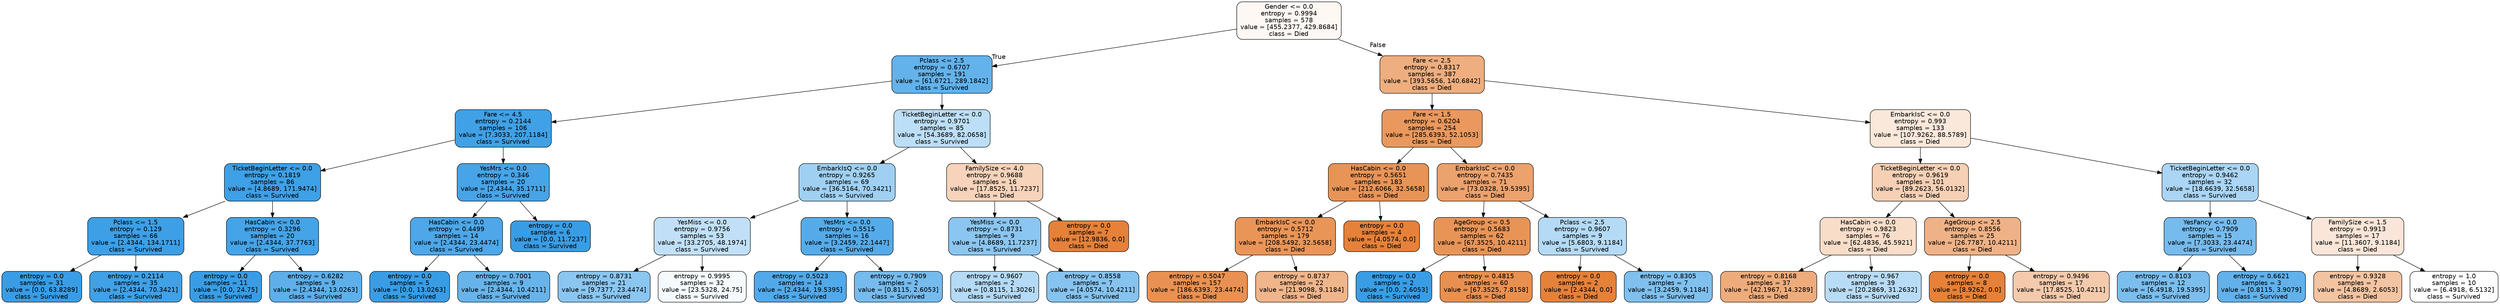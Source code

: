 digraph Tree {
node [shape=box, style="filled, rounded", color="black", fontname=helvetica] ;
edge [fontname=helvetica] ;
0 [label="Gender <= 0.0\nentropy = 0.9994\nsamples = 578\nvalue = [455.2377, 429.8684]\nclass = Died", fillcolor="#e581390e"] ;
1 [label="Pclass <= 2.5\nentropy = 0.6707\nsamples = 191\nvalue = [61.6721, 289.1842]\nclass = Survived", fillcolor="#399de5c9"] ;
0 -> 1 [labeldistance=2.5, labelangle=45, headlabel="True"] ;
2 [label="Fare <= 4.5\nentropy = 0.2144\nsamples = 106\nvalue = [7.3033, 207.1184]\nclass = Survived", fillcolor="#399de5f6"] ;
1 -> 2 ;
3 [label="TicketBeginLetter <= 0.0\nentropy = 0.1819\nsamples = 86\nvalue = [4.8689, 171.9474]\nclass = Survived", fillcolor="#399de5f8"] ;
2 -> 3 ;
4 [label="Pclass <= 1.5\nentropy = 0.129\nsamples = 66\nvalue = [2.4344, 134.1711]\nclass = Survived", fillcolor="#399de5fa"] ;
3 -> 4 ;
5 [label="entropy = 0.0\nsamples = 31\nvalue = [0.0, 63.8289]\nclass = Survived", fillcolor="#399de5ff"] ;
4 -> 5 ;
6 [label="entropy = 0.2114\nsamples = 35\nvalue = [2.4344, 70.3421]\nclass = Survived", fillcolor="#399de5f6"] ;
4 -> 6 ;
7 [label="HasCabin <= 0.0\nentropy = 0.3296\nsamples = 20\nvalue = [2.4344, 37.7763]\nclass = Survived", fillcolor="#399de5ef"] ;
3 -> 7 ;
8 [label="entropy = 0.0\nsamples = 11\nvalue = [0.0, 24.75]\nclass = Survived", fillcolor="#399de5ff"] ;
7 -> 8 ;
9 [label="entropy = 0.6282\nsamples = 9\nvalue = [2.4344, 13.0263]\nclass = Survived", fillcolor="#399de5cf"] ;
7 -> 9 ;
10 [label="YesMrs <= 0.0\nentropy = 0.346\nsamples = 20\nvalue = [2.4344, 35.1711]\nclass = Survived", fillcolor="#399de5ed"] ;
2 -> 10 ;
11 [label="HasCabin <= 0.0\nentropy = 0.4499\nsamples = 14\nvalue = [2.4344, 23.4474]\nclass = Survived", fillcolor="#399de5e5"] ;
10 -> 11 ;
12 [label="entropy = 0.0\nsamples = 5\nvalue = [0.0, 13.0263]\nclass = Survived", fillcolor="#399de5ff"] ;
11 -> 12 ;
13 [label="entropy = 0.7001\nsamples = 9\nvalue = [2.4344, 10.4211]\nclass = Survived", fillcolor="#399de5c3"] ;
11 -> 13 ;
14 [label="entropy = 0.0\nsamples = 6\nvalue = [0.0, 11.7237]\nclass = Survived", fillcolor="#399de5ff"] ;
10 -> 14 ;
15 [label="TicketBeginLetter <= 0.0\nentropy = 0.9701\nsamples = 85\nvalue = [54.3689, 82.0658]\nclass = Survived", fillcolor="#399de556"] ;
1 -> 15 ;
16 [label="EmbarkIsQ <= 0.0\nentropy = 0.9265\nsamples = 69\nvalue = [36.5164, 70.3421]\nclass = Survived", fillcolor="#399de57b"] ;
15 -> 16 ;
17 [label="YesMiss <= 0.0\nentropy = 0.9756\nsamples = 53\nvalue = [33.2705, 48.1974]\nclass = Survived", fillcolor="#399de54f"] ;
16 -> 17 ;
18 [label="entropy = 0.8731\nsamples = 21\nvalue = [9.7377, 23.4474]\nclass = Survived", fillcolor="#399de595"] ;
17 -> 18 ;
19 [label="entropy = 0.9995\nsamples = 32\nvalue = [23.5328, 24.75]\nclass = Survived", fillcolor="#399de50d"] ;
17 -> 19 ;
20 [label="YesMrs <= 0.0\nentropy = 0.5515\nsamples = 16\nvalue = [3.2459, 22.1447]\nclass = Survived", fillcolor="#399de5da"] ;
16 -> 20 ;
21 [label="entropy = 0.5023\nsamples = 14\nvalue = [2.4344, 19.5395]\nclass = Survived", fillcolor="#399de5df"] ;
20 -> 21 ;
22 [label="entropy = 0.7909\nsamples = 2\nvalue = [0.8115, 2.6053]\nclass = Survived", fillcolor="#399de5b0"] ;
20 -> 22 ;
23 [label="FamilySize <= 4.0\nentropy = 0.9688\nsamples = 16\nvalue = [17.8525, 11.7237]\nclass = Died", fillcolor="#e5813958"] ;
15 -> 23 ;
24 [label="YesMiss <= 0.0\nentropy = 0.8731\nsamples = 9\nvalue = [4.8689, 11.7237]\nclass = Survived", fillcolor="#399de595"] ;
23 -> 24 ;
25 [label="entropy = 0.9607\nsamples = 2\nvalue = [0.8115, 1.3026]\nclass = Survived", fillcolor="#399de560"] ;
24 -> 25 ;
26 [label="entropy = 0.8558\nsamples = 7\nvalue = [4.0574, 10.4211]\nclass = Survived", fillcolor="#399de59c"] ;
24 -> 26 ;
27 [label="entropy = 0.0\nsamples = 7\nvalue = [12.9836, 0.0]\nclass = Died", fillcolor="#e58139ff"] ;
23 -> 27 ;
28 [label="Fare <= 2.5\nentropy = 0.8317\nsamples = 387\nvalue = [393.5656, 140.6842]\nclass = Died", fillcolor="#e58139a4"] ;
0 -> 28 [labeldistance=2.5, labelangle=-45, headlabel="False"] ;
29 [label="Fare <= 1.5\nentropy = 0.6204\nsamples = 254\nvalue = [285.6393, 52.1053]\nclass = Died", fillcolor="#e58139d0"] ;
28 -> 29 ;
30 [label="HasCabin <= 0.0\nentropy = 0.5651\nsamples = 183\nvalue = [212.6066, 32.5658]\nclass = Died", fillcolor="#e58139d8"] ;
29 -> 30 ;
31 [label="EmbarkIsC <= 0.0\nentropy = 0.5712\nsamples = 179\nvalue = [208.5492, 32.5658]\nclass = Died", fillcolor="#e58139d7"] ;
30 -> 31 ;
32 [label="entropy = 0.5047\nsamples = 157\nvalue = [186.6393, 23.4474]\nclass = Died", fillcolor="#e58139df"] ;
31 -> 32 ;
33 [label="entropy = 0.8737\nsamples = 22\nvalue = [21.9098, 9.1184]\nclass = Died", fillcolor="#e5813995"] ;
31 -> 33 ;
34 [label="entropy = 0.0\nsamples = 4\nvalue = [4.0574, 0.0]\nclass = Died", fillcolor="#e58139ff"] ;
30 -> 34 ;
35 [label="EmbarkIsC <= 0.0\nentropy = 0.7435\nsamples = 71\nvalue = [73.0328, 19.5395]\nclass = Died", fillcolor="#e58139bb"] ;
29 -> 35 ;
36 [label="AgeGroup <= 0.5\nentropy = 0.5683\nsamples = 62\nvalue = [67.3525, 10.4211]\nclass = Died", fillcolor="#e58139d8"] ;
35 -> 36 ;
37 [label="entropy = 0.0\nsamples = 2\nvalue = [0.0, 2.6053]\nclass = Survived", fillcolor="#399de5ff"] ;
36 -> 37 ;
38 [label="entropy = 0.4815\nsamples = 60\nvalue = [67.3525, 7.8158]\nclass = Died", fillcolor="#e58139e1"] ;
36 -> 38 ;
39 [label="Pclass <= 2.5\nentropy = 0.9607\nsamples = 9\nvalue = [5.6803, 9.1184]\nclass = Survived", fillcolor="#399de560"] ;
35 -> 39 ;
40 [label="entropy = 0.0\nsamples = 2\nvalue = [2.4344, 0.0]\nclass = Died", fillcolor="#e58139ff"] ;
39 -> 40 ;
41 [label="entropy = 0.8305\nsamples = 7\nvalue = [3.2459, 9.1184]\nclass = Survived", fillcolor="#399de5a4"] ;
39 -> 41 ;
42 [label="EmbarkIsC <= 0.0\nentropy = 0.993\nsamples = 133\nvalue = [107.9262, 88.5789]\nclass = Died", fillcolor="#e581392e"] ;
28 -> 42 ;
43 [label="TicketBeginLetter <= 0.0\nentropy = 0.9619\nsamples = 101\nvalue = [89.2623, 56.0132]\nclass = Died", fillcolor="#e581395f"] ;
42 -> 43 ;
44 [label="HasCabin <= 0.0\nentropy = 0.9823\nsamples = 76\nvalue = [62.4836, 45.5921]\nclass = Died", fillcolor="#e5813945"] ;
43 -> 44 ;
45 [label="entropy = 0.8168\nsamples = 37\nvalue = [42.1967, 14.3289]\nclass = Died", fillcolor="#e58139a8"] ;
44 -> 45 ;
46 [label="entropy = 0.967\nsamples = 39\nvalue = [20.2869, 31.2632]\nclass = Survived", fillcolor="#399de55a"] ;
44 -> 46 ;
47 [label="AgeGroup <= 2.5\nentropy = 0.8556\nsamples = 25\nvalue = [26.7787, 10.4211]\nclass = Died", fillcolor="#e581399c"] ;
43 -> 47 ;
48 [label="entropy = 0.0\nsamples = 8\nvalue = [8.9262, 0.0]\nclass = Died", fillcolor="#e58139ff"] ;
47 -> 48 ;
49 [label="entropy = 0.9496\nsamples = 17\nvalue = [17.8525, 10.4211]\nclass = Died", fillcolor="#e581396a"] ;
47 -> 49 ;
50 [label="TicketBeginLetter <= 0.0\nentropy = 0.9462\nsamples = 32\nvalue = [18.6639, 32.5658]\nclass = Survived", fillcolor="#399de56d"] ;
42 -> 50 ;
51 [label="YesFancy <= 0.0\nentropy = 0.7909\nsamples = 15\nvalue = [7.3033, 23.4474]\nclass = Survived", fillcolor="#399de5b0"] ;
50 -> 51 ;
52 [label="entropy = 0.8103\nsamples = 12\nvalue = [6.4918, 19.5395]\nclass = Survived", fillcolor="#399de5aa"] ;
51 -> 52 ;
53 [label="entropy = 0.6621\nsamples = 3\nvalue = [0.8115, 3.9079]\nclass = Survived", fillcolor="#399de5ca"] ;
51 -> 53 ;
54 [label="FamilySize <= 1.5\nentropy = 0.9913\nsamples = 17\nvalue = [11.3607, 9.1184]\nclass = Died", fillcolor="#e5813932"] ;
50 -> 54 ;
55 [label="entropy = 0.9328\nsamples = 7\nvalue = [4.8689, 2.6053]\nclass = Died", fillcolor="#e5813977"] ;
54 -> 55 ;
56 [label="entropy = 1.0\nsamples = 10\nvalue = [6.4918, 6.5132]\nclass = Survived", fillcolor="#399de501"] ;
54 -> 56 ;
}